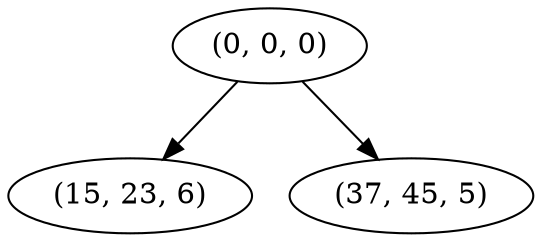 digraph tree {
    "(0, 0, 0)";
    "(15, 23, 6)";
    "(37, 45, 5)";
    "(0, 0, 0)" -> "(15, 23, 6)";
    "(0, 0, 0)" -> "(37, 45, 5)";
}
